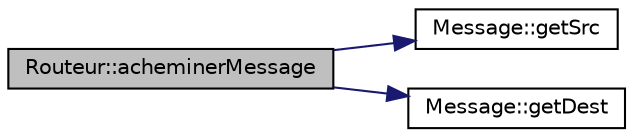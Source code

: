 digraph "Routeur::acheminerMessage"
{
  bgcolor="transparent";
  edge [fontname="Helvetica",fontsize="10",labelfontname="Helvetica",labelfontsize="10"];
  node [fontname="Helvetica",fontsize="10",shape=record];
  rankdir="LR";
  Node1 [label="Routeur::acheminerMessage",height=0.2,width=0.4,color="black", fillcolor="grey75", style="filled", fontcolor="black"];
  Node1 -> Node2 [color="midnightblue",fontsize="10",style="solid",fontname="Helvetica"];
  Node2 [label="Message::getSrc",height=0.2,width=0.4,color="black",URL="$class_message.html#a5ec2173b372c8ccf2109b239dc275a92"];
  Node1 -> Node3 [color="midnightblue",fontsize="10",style="solid",fontname="Helvetica"];
  Node3 [label="Message::getDest",height=0.2,width=0.4,color="black",URL="$class_message.html#ae05a692926f090164bce84e246338ce8"];
}
